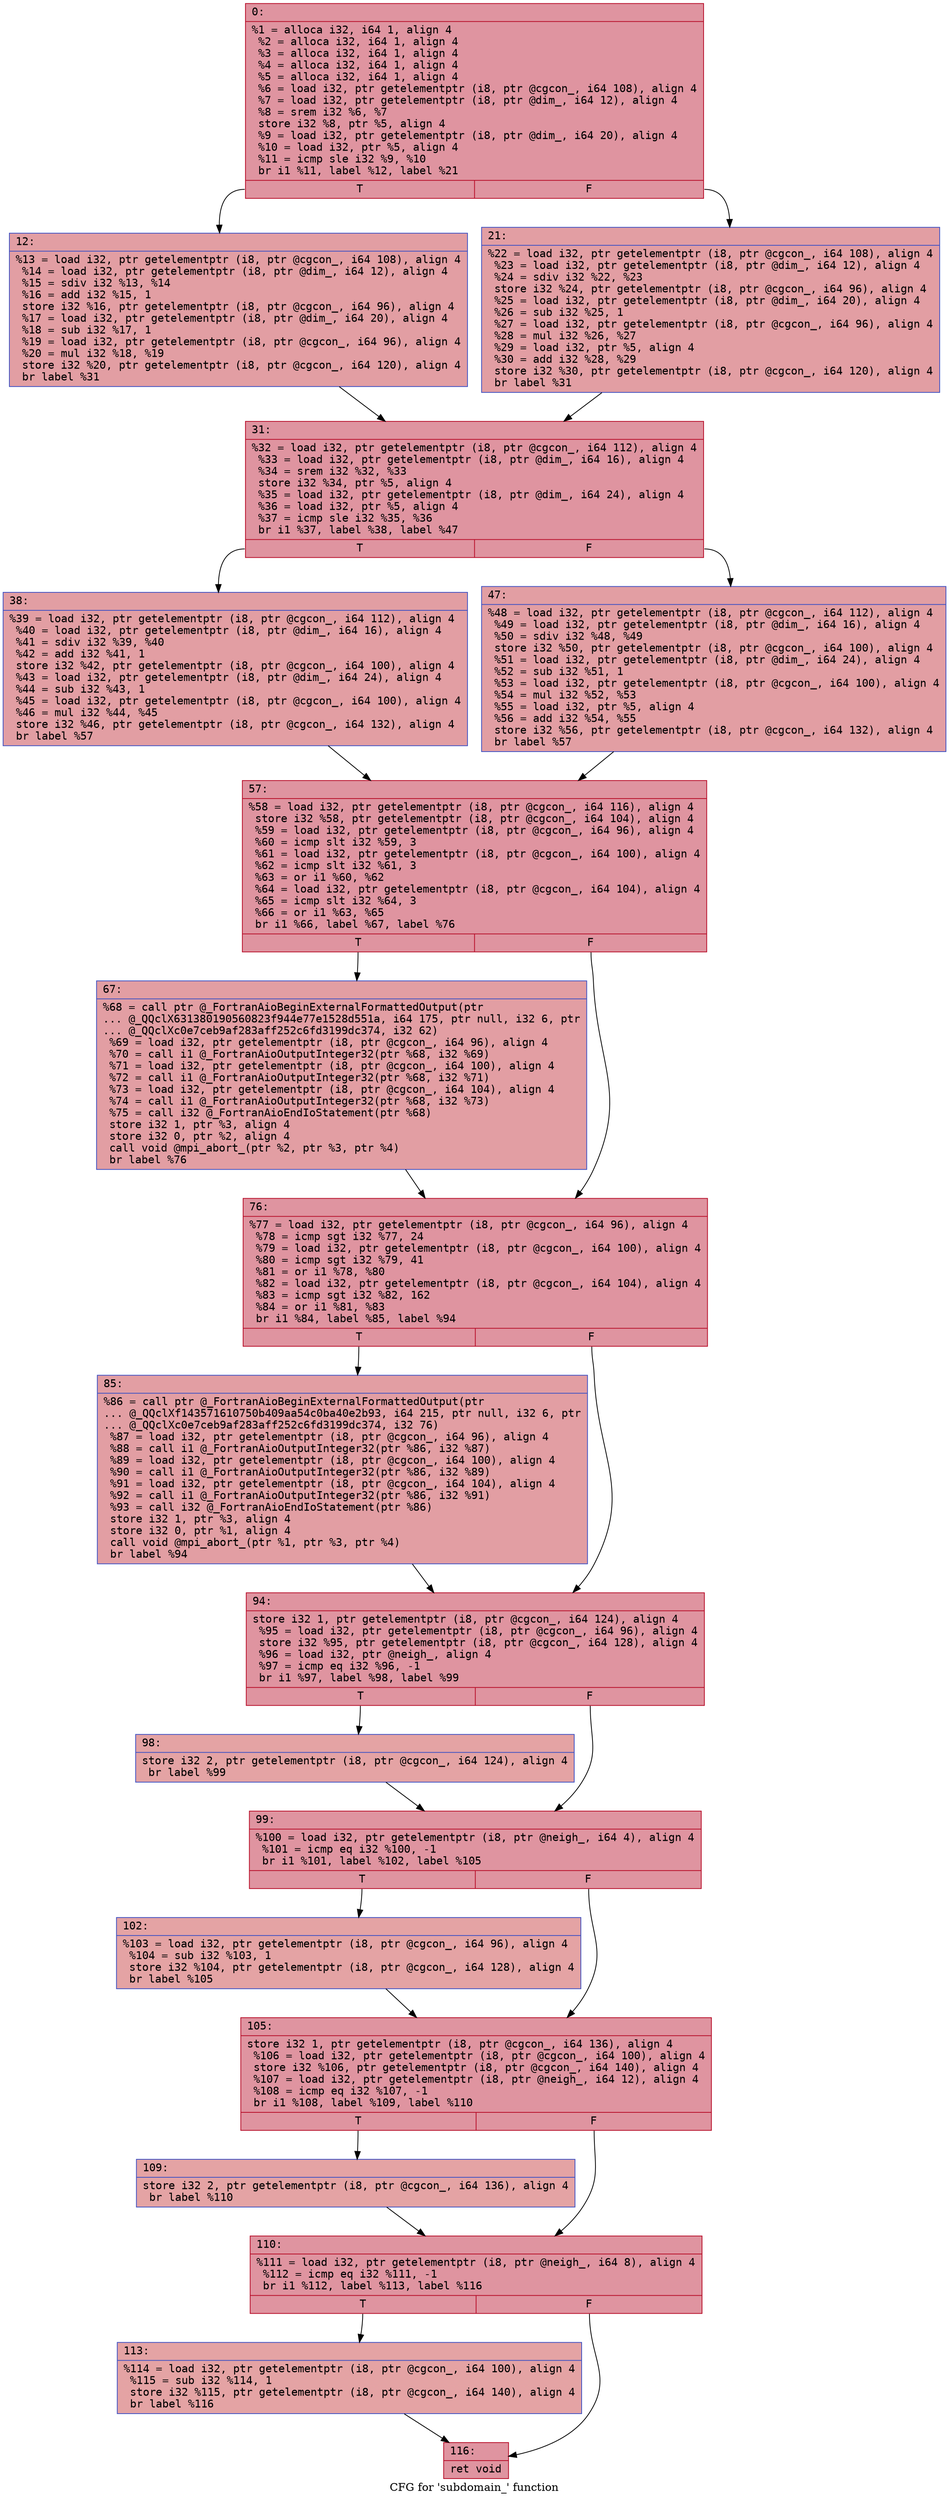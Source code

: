 digraph "CFG for 'subdomain_' function" {
	label="CFG for 'subdomain_' function";

	Node0x5640cbb6ecd0 [shape=record,color="#b70d28ff", style=filled, fillcolor="#b70d2870" fontname="Courier",label="{0:\l|  %1 = alloca i32, i64 1, align 4\l  %2 = alloca i32, i64 1, align 4\l  %3 = alloca i32, i64 1, align 4\l  %4 = alloca i32, i64 1, align 4\l  %5 = alloca i32, i64 1, align 4\l  %6 = load i32, ptr getelementptr (i8, ptr @cgcon_, i64 108), align 4\l  %7 = load i32, ptr getelementptr (i8, ptr @dim_, i64 12), align 4\l  %8 = srem i32 %6, %7\l  store i32 %8, ptr %5, align 4\l  %9 = load i32, ptr getelementptr (i8, ptr @dim_, i64 20), align 4\l  %10 = load i32, ptr %5, align 4\l  %11 = icmp sle i32 %9, %10\l  br i1 %11, label %12, label %21\l|{<s0>T|<s1>F}}"];
	Node0x5640cbb6ecd0:s0 -> Node0x5640cbb6bb70[tooltip="0 -> 12\nProbability 50.00%" ];
	Node0x5640cbb6ecd0:s1 -> Node0x5640cbb6bbc0[tooltip="0 -> 21\nProbability 50.00%" ];
	Node0x5640cbb6bb70 [shape=record,color="#3d50c3ff", style=filled, fillcolor="#be242e70" fontname="Courier",label="{12:\l|  %13 = load i32, ptr getelementptr (i8, ptr @cgcon_, i64 108), align 4\l  %14 = load i32, ptr getelementptr (i8, ptr @dim_, i64 12), align 4\l  %15 = sdiv i32 %13, %14\l  %16 = add i32 %15, 1\l  store i32 %16, ptr getelementptr (i8, ptr @cgcon_, i64 96), align 4\l  %17 = load i32, ptr getelementptr (i8, ptr @dim_, i64 20), align 4\l  %18 = sub i32 %17, 1\l  %19 = load i32, ptr getelementptr (i8, ptr @cgcon_, i64 96), align 4\l  %20 = mul i32 %18, %19\l  store i32 %20, ptr getelementptr (i8, ptr @cgcon_, i64 120), align 4\l  br label %31\l}"];
	Node0x5640cbb6bb70 -> Node0x5640cbb70c20[tooltip="12 -> 31\nProbability 100.00%" ];
	Node0x5640cbb6bbc0 [shape=record,color="#3d50c3ff", style=filled, fillcolor="#be242e70" fontname="Courier",label="{21:\l|  %22 = load i32, ptr getelementptr (i8, ptr @cgcon_, i64 108), align 4\l  %23 = load i32, ptr getelementptr (i8, ptr @dim_, i64 12), align 4\l  %24 = sdiv i32 %22, %23\l  store i32 %24, ptr getelementptr (i8, ptr @cgcon_, i64 96), align 4\l  %25 = load i32, ptr getelementptr (i8, ptr @dim_, i64 20), align 4\l  %26 = sub i32 %25, 1\l  %27 = load i32, ptr getelementptr (i8, ptr @cgcon_, i64 96), align 4\l  %28 = mul i32 %26, %27\l  %29 = load i32, ptr %5, align 4\l  %30 = add i32 %28, %29\l  store i32 %30, ptr getelementptr (i8, ptr @cgcon_, i64 120), align 4\l  br label %31\l}"];
	Node0x5640cbb6bbc0 -> Node0x5640cbb70c20[tooltip="21 -> 31\nProbability 100.00%" ];
	Node0x5640cbb70c20 [shape=record,color="#b70d28ff", style=filled, fillcolor="#b70d2870" fontname="Courier",label="{31:\l|  %32 = load i32, ptr getelementptr (i8, ptr @cgcon_, i64 112), align 4\l  %33 = load i32, ptr getelementptr (i8, ptr @dim_, i64 16), align 4\l  %34 = srem i32 %32, %33\l  store i32 %34, ptr %5, align 4\l  %35 = load i32, ptr getelementptr (i8, ptr @dim_, i64 24), align 4\l  %36 = load i32, ptr %5, align 4\l  %37 = icmp sle i32 %35, %36\l  br i1 %37, label %38, label %47\l|{<s0>T|<s1>F}}"];
	Node0x5640cbb70c20:s0 -> Node0x5640cbb718f0[tooltip="31 -> 38\nProbability 50.00%" ];
	Node0x5640cbb70c20:s1 -> Node0x5640cbb71940[tooltip="31 -> 47\nProbability 50.00%" ];
	Node0x5640cbb718f0 [shape=record,color="#3d50c3ff", style=filled, fillcolor="#be242e70" fontname="Courier",label="{38:\l|  %39 = load i32, ptr getelementptr (i8, ptr @cgcon_, i64 112), align 4\l  %40 = load i32, ptr getelementptr (i8, ptr @dim_, i64 16), align 4\l  %41 = sdiv i32 %39, %40\l  %42 = add i32 %41, 1\l  store i32 %42, ptr getelementptr (i8, ptr @cgcon_, i64 100), align 4\l  %43 = load i32, ptr getelementptr (i8, ptr @dim_, i64 24), align 4\l  %44 = sub i32 %43, 1\l  %45 = load i32, ptr getelementptr (i8, ptr @cgcon_, i64 100), align 4\l  %46 = mul i32 %44, %45\l  store i32 %46, ptr getelementptr (i8, ptr @cgcon_, i64 132), align 4\l  br label %57\l}"];
	Node0x5640cbb718f0 -> Node0x5640cbb72100[tooltip="38 -> 57\nProbability 100.00%" ];
	Node0x5640cbb71940 [shape=record,color="#3d50c3ff", style=filled, fillcolor="#be242e70" fontname="Courier",label="{47:\l|  %48 = load i32, ptr getelementptr (i8, ptr @cgcon_, i64 112), align 4\l  %49 = load i32, ptr getelementptr (i8, ptr @dim_, i64 16), align 4\l  %50 = sdiv i32 %48, %49\l  store i32 %50, ptr getelementptr (i8, ptr @cgcon_, i64 100), align 4\l  %51 = load i32, ptr getelementptr (i8, ptr @dim_, i64 24), align 4\l  %52 = sub i32 %51, 1\l  %53 = load i32, ptr getelementptr (i8, ptr @cgcon_, i64 100), align 4\l  %54 = mul i32 %52, %53\l  %55 = load i32, ptr %5, align 4\l  %56 = add i32 %54, %55\l  store i32 %56, ptr getelementptr (i8, ptr @cgcon_, i64 132), align 4\l  br label %57\l}"];
	Node0x5640cbb71940 -> Node0x5640cbb72100[tooltip="47 -> 57\nProbability 100.00%" ];
	Node0x5640cbb72100 [shape=record,color="#b70d28ff", style=filled, fillcolor="#b70d2870" fontname="Courier",label="{57:\l|  %58 = load i32, ptr getelementptr (i8, ptr @cgcon_, i64 116), align 4\l  store i32 %58, ptr getelementptr (i8, ptr @cgcon_, i64 104), align 4\l  %59 = load i32, ptr getelementptr (i8, ptr @cgcon_, i64 96), align 4\l  %60 = icmp slt i32 %59, 3\l  %61 = load i32, ptr getelementptr (i8, ptr @cgcon_, i64 100), align 4\l  %62 = icmp slt i32 %61, 3\l  %63 = or i1 %60, %62\l  %64 = load i32, ptr getelementptr (i8, ptr @cgcon_, i64 104), align 4\l  %65 = icmp slt i32 %64, 3\l  %66 = or i1 %63, %65\l  br i1 %66, label %67, label %76\l|{<s0>T|<s1>F}}"];
	Node0x5640cbb72100:s0 -> Node0x5640cbb81f20[tooltip="57 -> 67\nProbability 50.00%" ];
	Node0x5640cbb72100:s1 -> Node0x5640cbb81f70[tooltip="57 -> 76\nProbability 50.00%" ];
	Node0x5640cbb81f20 [shape=record,color="#3d50c3ff", style=filled, fillcolor="#be242e70" fontname="Courier",label="{67:\l|  %68 = call ptr @_FortranAioBeginExternalFormattedOutput(ptr\l... @_QQclX631380190560823f944e77e1528d551a, i64 175, ptr null, i32 6, ptr\l... @_QQclXc0e7ceb9af283aff252c6fd3199dc374, i32 62)\l  %69 = load i32, ptr getelementptr (i8, ptr @cgcon_, i64 96), align 4\l  %70 = call i1 @_FortranAioOutputInteger32(ptr %68, i32 %69)\l  %71 = load i32, ptr getelementptr (i8, ptr @cgcon_, i64 100), align 4\l  %72 = call i1 @_FortranAioOutputInteger32(ptr %68, i32 %71)\l  %73 = load i32, ptr getelementptr (i8, ptr @cgcon_, i64 104), align 4\l  %74 = call i1 @_FortranAioOutputInteger32(ptr %68, i32 %73)\l  %75 = call i32 @_FortranAioEndIoStatement(ptr %68)\l  store i32 1, ptr %3, align 4\l  store i32 0, ptr %2, align 4\l  call void @mpi_abort_(ptr %2, ptr %3, ptr %4)\l  br label %76\l}"];
	Node0x5640cbb81f20 -> Node0x5640cbb81f70[tooltip="67 -> 76\nProbability 100.00%" ];
	Node0x5640cbb81f70 [shape=record,color="#b70d28ff", style=filled, fillcolor="#b70d2870" fontname="Courier",label="{76:\l|  %77 = load i32, ptr getelementptr (i8, ptr @cgcon_, i64 96), align 4\l  %78 = icmp sgt i32 %77, 24\l  %79 = load i32, ptr getelementptr (i8, ptr @cgcon_, i64 100), align 4\l  %80 = icmp sgt i32 %79, 41\l  %81 = or i1 %78, %80\l  %82 = load i32, ptr getelementptr (i8, ptr @cgcon_, i64 104), align 4\l  %83 = icmp sgt i32 %82, 162\l  %84 = or i1 %81, %83\l  br i1 %84, label %85, label %94\l|{<s0>T|<s1>F}}"];
	Node0x5640cbb81f70:s0 -> Node0x5640cbb830c0[tooltip="76 -> 85\nProbability 50.00%" ];
	Node0x5640cbb81f70:s1 -> Node0x5640cbb83110[tooltip="76 -> 94\nProbability 50.00%" ];
	Node0x5640cbb830c0 [shape=record,color="#3d50c3ff", style=filled, fillcolor="#be242e70" fontname="Courier",label="{85:\l|  %86 = call ptr @_FortranAioBeginExternalFormattedOutput(ptr\l... @_QQclXf143571610750b409aa54c0ba40e2b93, i64 215, ptr null, i32 6, ptr\l... @_QQclXc0e7ceb9af283aff252c6fd3199dc374, i32 76)\l  %87 = load i32, ptr getelementptr (i8, ptr @cgcon_, i64 96), align 4\l  %88 = call i1 @_FortranAioOutputInteger32(ptr %86, i32 %87)\l  %89 = load i32, ptr getelementptr (i8, ptr @cgcon_, i64 100), align 4\l  %90 = call i1 @_FortranAioOutputInteger32(ptr %86, i32 %89)\l  %91 = load i32, ptr getelementptr (i8, ptr @cgcon_, i64 104), align 4\l  %92 = call i1 @_FortranAioOutputInteger32(ptr %86, i32 %91)\l  %93 = call i32 @_FortranAioEndIoStatement(ptr %86)\l  store i32 1, ptr %3, align 4\l  store i32 0, ptr %1, align 4\l  call void @mpi_abort_(ptr %1, ptr %3, ptr %4)\l  br label %94\l}"];
	Node0x5640cbb830c0 -> Node0x5640cbb83110[tooltip="85 -> 94\nProbability 100.00%" ];
	Node0x5640cbb83110 [shape=record,color="#b70d28ff", style=filled, fillcolor="#b70d2870" fontname="Courier",label="{94:\l|  store i32 1, ptr getelementptr (i8, ptr @cgcon_, i64 124), align 4\l  %95 = load i32, ptr getelementptr (i8, ptr @cgcon_, i64 96), align 4\l  store i32 %95, ptr getelementptr (i8, ptr @cgcon_, i64 128), align 4\l  %96 = load i32, ptr @neigh_, align 4\l  %97 = icmp eq i32 %96, -1\l  br i1 %97, label %98, label %99\l|{<s0>T|<s1>F}}"];
	Node0x5640cbb83110:s0 -> Node0x5640cbb80c10[tooltip="94 -> 98\nProbability 37.50%" ];
	Node0x5640cbb83110:s1 -> Node0x5640cbb80c60[tooltip="94 -> 99\nProbability 62.50%" ];
	Node0x5640cbb80c10 [shape=record,color="#3d50c3ff", style=filled, fillcolor="#c32e3170" fontname="Courier",label="{98:\l|  store i32 2, ptr getelementptr (i8, ptr @cgcon_, i64 124), align 4\l  br label %99\l}"];
	Node0x5640cbb80c10 -> Node0x5640cbb80c60[tooltip="98 -> 99\nProbability 100.00%" ];
	Node0x5640cbb80c60 [shape=record,color="#b70d28ff", style=filled, fillcolor="#b70d2870" fontname="Courier",label="{99:\l|  %100 = load i32, ptr getelementptr (i8, ptr @neigh_, i64 4), align 4\l  %101 = icmp eq i32 %100, -1\l  br i1 %101, label %102, label %105\l|{<s0>T|<s1>F}}"];
	Node0x5640cbb80c60:s0 -> Node0x5640cbb80ff0[tooltip="99 -> 102\nProbability 37.50%" ];
	Node0x5640cbb80c60:s1 -> Node0x5640cbb81040[tooltip="99 -> 105\nProbability 62.50%" ];
	Node0x5640cbb80ff0 [shape=record,color="#3d50c3ff", style=filled, fillcolor="#c32e3170" fontname="Courier",label="{102:\l|  %103 = load i32, ptr getelementptr (i8, ptr @cgcon_, i64 96), align 4\l  %104 = sub i32 %103, 1\l  store i32 %104, ptr getelementptr (i8, ptr @cgcon_, i64 128), align 4\l  br label %105\l}"];
	Node0x5640cbb80ff0 -> Node0x5640cbb81040[tooltip="102 -> 105\nProbability 100.00%" ];
	Node0x5640cbb81040 [shape=record,color="#b70d28ff", style=filled, fillcolor="#b70d2870" fontname="Courier",label="{105:\l|  store i32 1, ptr getelementptr (i8, ptr @cgcon_, i64 136), align 4\l  %106 = load i32, ptr getelementptr (i8, ptr @cgcon_, i64 100), align 4\l  store i32 %106, ptr getelementptr (i8, ptr @cgcon_, i64 140), align 4\l  %107 = load i32, ptr getelementptr (i8, ptr @neigh_, i64 12), align 4\l  %108 = icmp eq i32 %107, -1\l  br i1 %108, label %109, label %110\l|{<s0>T|<s1>F}}"];
	Node0x5640cbb81040:s0 -> Node0x5640cbb85360[tooltip="105 -> 109\nProbability 37.50%" ];
	Node0x5640cbb81040:s1 -> Node0x5640cbb853b0[tooltip="105 -> 110\nProbability 62.50%" ];
	Node0x5640cbb85360 [shape=record,color="#3d50c3ff", style=filled, fillcolor="#c32e3170" fontname="Courier",label="{109:\l|  store i32 2, ptr getelementptr (i8, ptr @cgcon_, i64 136), align 4\l  br label %110\l}"];
	Node0x5640cbb85360 -> Node0x5640cbb853b0[tooltip="109 -> 110\nProbability 100.00%" ];
	Node0x5640cbb853b0 [shape=record,color="#b70d28ff", style=filled, fillcolor="#b70d2870" fontname="Courier",label="{110:\l|  %111 = load i32, ptr getelementptr (i8, ptr @neigh_, i64 8), align 4\l  %112 = icmp eq i32 %111, -1\l  br i1 %112, label %113, label %116\l|{<s0>T|<s1>F}}"];
	Node0x5640cbb853b0:s0 -> Node0x5640cbb85770[tooltip="110 -> 113\nProbability 37.50%" ];
	Node0x5640cbb853b0:s1 -> Node0x5640cbb857c0[tooltip="110 -> 116\nProbability 62.50%" ];
	Node0x5640cbb85770 [shape=record,color="#3d50c3ff", style=filled, fillcolor="#c32e3170" fontname="Courier",label="{113:\l|  %114 = load i32, ptr getelementptr (i8, ptr @cgcon_, i64 100), align 4\l  %115 = sub i32 %114, 1\l  store i32 %115, ptr getelementptr (i8, ptr @cgcon_, i64 140), align 4\l  br label %116\l}"];
	Node0x5640cbb85770 -> Node0x5640cbb857c0[tooltip="113 -> 116\nProbability 100.00%" ];
	Node0x5640cbb857c0 [shape=record,color="#b70d28ff", style=filled, fillcolor="#b70d2870" fontname="Courier",label="{116:\l|  ret void\l}"];
}
